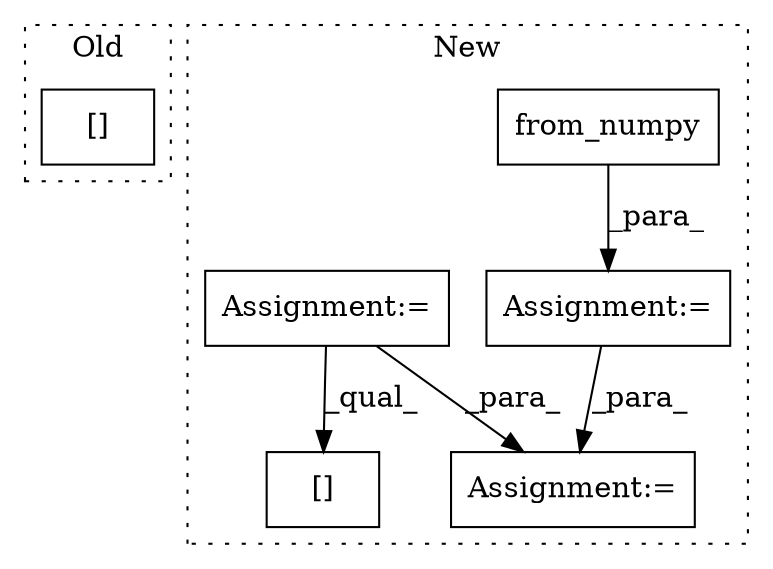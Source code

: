 digraph G {
subgraph cluster0 {
1 [label="[]" a="2" s="4015,4113" l="30,2" shape="box"];
label = "Old";
style="dotted";
}
subgraph cluster1 {
2 [label="from_numpy" a="32" s="2858,2885" l="11,1" shape="box"];
3 [label="Assignment:=" a="7" s="3836" l="1" shape="box"];
4 [label="Assignment:=" a="7" s="3717" l="1" shape="box"];
5 [label="Assignment:=" a="7" s="3774" l="1" shape="box"];
6 [label="[]" a="2" s="3793,3819" l="25,1" shape="box"];
label = "New";
style="dotted";
}
2 -> 4 [label="_para_"];
4 -> 3 [label="_para_"];
5 -> 3 [label="_para_"];
5 -> 6 [label="_qual_"];
}